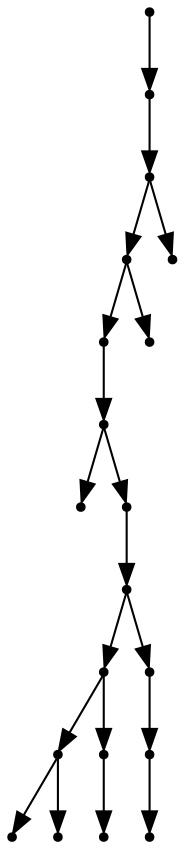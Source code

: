 digraph {
  19 [shape=point];
  18 [shape=point];
  17 [shape=point];
  15 [shape=point];
  13 [shape=point];
  12 [shape=point];
  0 [shape=point];
  11 [shape=point];
  10 [shape=point];
  6 [shape=point];
  3 [shape=point];
  1 [shape=point];
  2 [shape=point];
  5 [shape=point];
  4 [shape=point];
  9 [shape=point];
  8 [shape=point];
  7 [shape=point];
  14 [shape=point];
  16 [shape=point];
19 -> 18;
18 -> 17;
17 -> 15;
15 -> 13;
13 -> 12;
12 -> 0;
12 -> 11;
11 -> 10;
10 -> 6;
6 -> 3;
3 -> 1;
3 -> 2;
6 -> 5;
5 -> 4;
10 -> 9;
9 -> 8;
8 -> 7;
15 -> 14;
17 -> 16;
}
